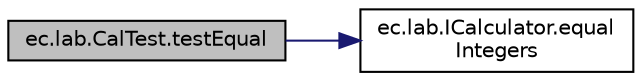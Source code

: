digraph "ec.lab.CalTest.testEqual"
{
  edge [fontname="Helvetica",fontsize="10",labelfontname="Helvetica",labelfontsize="10"];
  node [fontname="Helvetica",fontsize="10",shape=record];
  rankdir="LR";
  Node7 [label="ec.lab.CalTest.testEqual",height=0.2,width=0.4,color="black", fillcolor="grey75", style="filled", fontcolor="black"];
  Node7 -> Node8 [color="midnightblue",fontsize="10",style="solid",fontname="Helvetica"];
  Node8 [label="ec.lab.ICalculator.equal\lIntegers",height=0.2,width=0.4,color="black", fillcolor="white", style="filled",URL="$interfaceec_1_1lab_1_1_i_calculator.html#ad3bc601608c89f9e467f370430aad756",tooltip="Check if two integer operands are equal. "];
}
